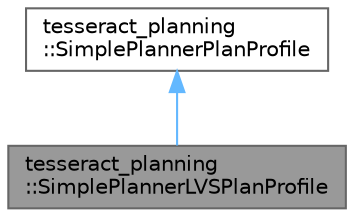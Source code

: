 digraph "tesseract_planning::SimplePlannerLVSPlanProfile"
{
 // LATEX_PDF_SIZE
  bgcolor="transparent";
  edge [fontname=Helvetica,fontsize=10,labelfontname=Helvetica,labelfontsize=10];
  node [fontname=Helvetica,fontsize=10,shape=box,height=0.2,width=0.4];
  Node1 [label="tesseract_planning\l::SimplePlannerLVSPlanProfile",height=0.2,width=0.4,color="gray40", fillcolor="grey60", style="filled", fontcolor="black",tooltip=" "];
  Node2 -> Node1 [dir="back",color="steelblue1",style="solid"];
  Node2 [label="tesseract_planning\l::SimplePlannerPlanProfile",height=0.2,width=0.4,color="gray40", fillcolor="white", style="filled",URL="$d3/d4b/classtesseract__planning_1_1SimplePlannerPlanProfile.html",tooltip="Plan Profile for the simple planner. It defines some functions that handle each of the waypoint cases..."];
}
